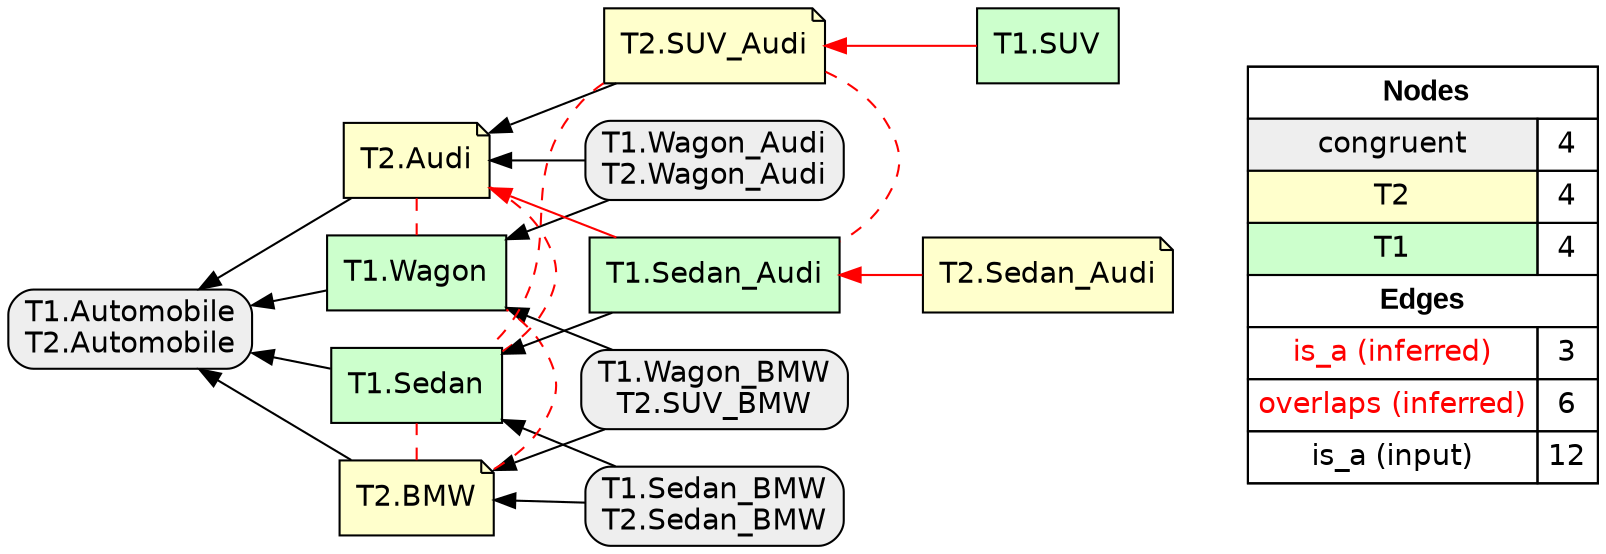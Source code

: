 digraph{
rankdir=RL
node[shape=box style="filled,rounded" fillcolor="#EEEEEE" fontname="helvetica"] 
"T1.Wagon_Audi\nT2.Wagon_Audi"
"T1.Automobile\nT2.Automobile"
"T1.Sedan_BMW\nT2.Sedan_BMW"
"T1.Wagon_BMW\nT2.SUV_BMW"
node[shape=note style=filled fillcolor="#FFFFCC" fontname="helvetica"] 
"T2.Audi"
"T2.SUV_Audi"
"T2.BMW"
"T2.Sedan_Audi"
node[shape=box style=filled fillcolor="#CCFFCC" fontname="helvetica"] 
"T1.Wagon"
"T1.Sedan_Audi"
"T1.Sedan"
"T1.SUV"
edge[arrowhead=normal style=solid color="#FF0000" constraint=true penwidth=1]
"T1.Sedan_Audi" -> "T2.Audi"
"T1.SUV" -> "T2.SUV_Audi"
"T2.Sedan_Audi" -> "T1.Sedan_Audi"
edge[arrowhead=none style=dashed color="#FF0000" constraint=false penwidth=1]
"T2.SUV_Audi" -> "T1.Sedan_Audi"
"T2.SUV_Audi" -> "T1.Sedan"
"T2.BMW" -> "T1.Wagon"
"T2.Audi" -> "T1.Sedan"
"T2.Audi" -> "T1.Wagon"
"T2.BMW" -> "T1.Sedan"
edge[arrowhead=normal style=dotted color="#000000" constraint=true penwidth=1]
edge[arrowhead=normal style=solid color="#000000" constraint=true penwidth=1]
"T1.Wagon_BMW\nT2.SUV_BMW" -> "T2.BMW"
"T1.Sedan_BMW\nT2.Sedan_BMW" -> "T1.Sedan"
"T1.Wagon_BMW\nT2.SUV_BMW" -> "T1.Wagon"
"T1.Wagon" -> "T1.Automobile\nT2.Automobile"
"T1.Sedan_BMW\nT2.Sedan_BMW" -> "T2.BMW"
"T1.Wagon_Audi\nT2.Wagon_Audi" -> "T1.Wagon"
"T1.Sedan" -> "T1.Automobile\nT2.Automobile"
"T1.Sedan_Audi" -> "T1.Sedan"
"T2.Audi" -> "T1.Automobile\nT2.Automobile"
"T2.SUV_Audi" -> "T2.Audi"
"T1.Wagon_Audi\nT2.Wagon_Audi" -> "T2.Audi"
"T2.BMW" -> "T1.Automobile\nT2.Automobile"
node[shape=box] 
{rank=source Legend [fillcolor= white margin=0 label=< 
 <TABLE BORDER="0" CELLBORDER="1" CELLSPACING="0" CELLPADDING="4"> 
<TR> <TD COLSPAN="2"><font face="Arial Black"> Nodes</font></TD> </TR> 
<TR> 
 <TD bgcolor="#EEEEEE" fontname="helvetica">congruent</TD> 
 <TD>4</TD> 
 </TR> 
<TR> 
 <TD bgcolor="#FFFFCC" fontname="helvetica">T2</TD> 
 <TD>4</TD> 
 </TR> 
<TR> 
 <TD bgcolor="#CCFFCC" fontname="helvetica">T1</TD> 
 <TD>4</TD> 
 </TR> 
<TR> <TD COLSPAN="2"><font face = "Arial Black"> Edges </font></TD> </TR> 
<TR> 
 <TD><font color ="#FF0000">is_a (inferred)</font></TD><TD>3</TD>
</TR>
<TR> 
 <TD><font color ="#FF0000">overlaps (inferred)</font></TD><TD>6</TD>
</TR>
<TR> 
 <TD><font color ="#000000">is_a (input)</font></TD><TD>12</TD>
</TR>
</TABLE> 
 >] } 
}